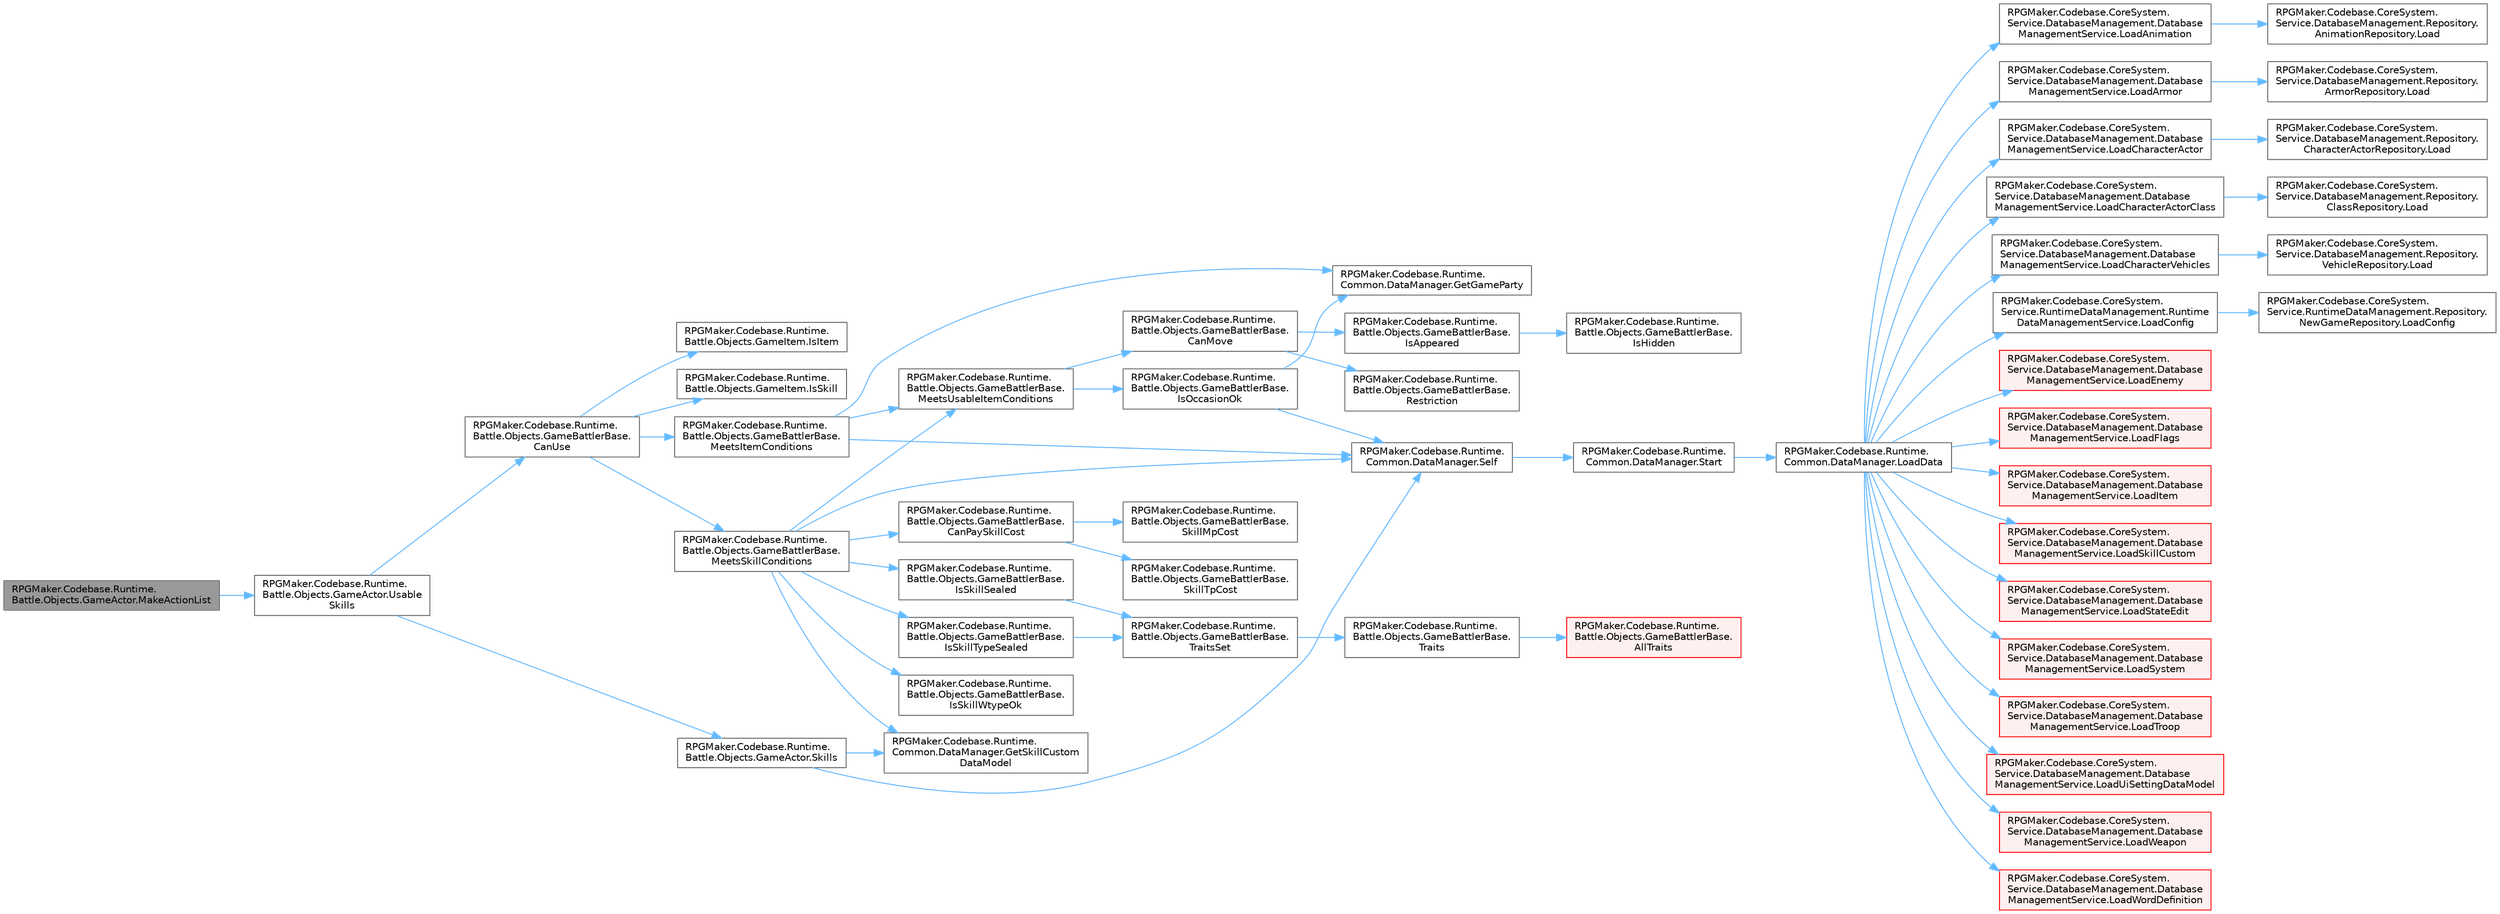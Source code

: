 digraph "RPGMaker.Codebase.Runtime.Battle.Objects.GameActor.MakeActionList"
{
 // LATEX_PDF_SIZE
  bgcolor="transparent";
  edge [fontname=Helvetica,fontsize=10,labelfontname=Helvetica,labelfontsize=10];
  node [fontname=Helvetica,fontsize=10,shape=box,height=0.2,width=0.4];
  rankdir="LR";
  Node1 [id="Node000001",label="RPGMaker.Codebase.Runtime.\lBattle.Objects.GameActor.MakeActionList",height=0.2,width=0.4,color="gray40", fillcolor="grey60", style="filled", fontcolor="black",tooltip="😁 行動の配列を生成して返す"];
  Node1 -> Node2 [id="edge1_Node000001_Node000002",color="steelblue1",style="solid",tooltip=" "];
  Node2 [id="Node000002",label="RPGMaker.Codebase.Runtime.\lBattle.Objects.GameActor.Usable\lSkills",height=0.2,width=0.4,color="grey40", fillcolor="white", style="filled",URL="$db/dfc/class_r_p_g_maker_1_1_codebase_1_1_runtime_1_1_battle_1_1_objects_1_1_game_actor.html#ac32308fa6f3bc3d26fffbb9dbf90f5cf",tooltip="😁 使用可能なスキルの配列を返す"];
  Node2 -> Node3 [id="edge2_Node000002_Node000003",color="steelblue1",style="solid",tooltip=" "];
  Node3 [id="Node000003",label="RPGMaker.Codebase.Runtime.\lBattle.Objects.GameBattlerBase.\lCanUse",height=0.2,width=0.4,color="grey40", fillcolor="white", style="filled",URL="$d2/d70/class_r_p_g_maker_1_1_codebase_1_1_runtime_1_1_battle_1_1_objects_1_1_game_battler_base.html#a02180d1225721cb4f62f9cb6943a6862",tooltip="😁 指定アイテムを使用可能か"];
  Node3 -> Node4 [id="edge3_Node000003_Node000004",color="steelblue1",style="solid",tooltip=" "];
  Node4 [id="Node000004",label="RPGMaker.Codebase.Runtime.\lBattle.Objects.GameItem.IsItem",height=0.2,width=0.4,color="grey40", fillcolor="white", style="filled",URL="$df/d31/class_r_p_g_maker_1_1_codebase_1_1_runtime_1_1_battle_1_1_objects_1_1_game_item.html#a35f76cfeaf6620da70f61d673ea7b817",tooltip="😁 アイテムか"];
  Node3 -> Node5 [id="edge4_Node000003_Node000005",color="steelblue1",style="solid",tooltip=" "];
  Node5 [id="Node000005",label="RPGMaker.Codebase.Runtime.\lBattle.Objects.GameItem.IsSkill",height=0.2,width=0.4,color="grey40", fillcolor="white", style="filled",URL="$df/d31/class_r_p_g_maker_1_1_codebase_1_1_runtime_1_1_battle_1_1_objects_1_1_game_item.html#a8e1283e04e639debbf8bcf88527b5b71",tooltip="😁 スキルか"];
  Node3 -> Node6 [id="edge5_Node000003_Node000006",color="steelblue1",style="solid",tooltip=" "];
  Node6 [id="Node000006",label="RPGMaker.Codebase.Runtime.\lBattle.Objects.GameBattlerBase.\lMeetsItemConditions",height=0.2,width=0.4,color="grey40", fillcolor="white", style="filled",URL="$d2/d70/class_r_p_g_maker_1_1_codebase_1_1_runtime_1_1_battle_1_1_objects_1_1_game_battler_base.html#ae73db2a04b164222bb70e03d357761d8",tooltip="😁 指定アイテムが使用可能か"];
  Node6 -> Node7 [id="edge6_Node000006_Node000007",color="steelblue1",style="solid",tooltip=" "];
  Node7 [id="Node000007",label="RPGMaker.Codebase.Runtime.\lCommon.DataManager.GetGameParty",height=0.2,width=0.4,color="grey40", fillcolor="white", style="filled",URL="$d5/d08/class_r_p_g_maker_1_1_codebase_1_1_runtime_1_1_common_1_1_data_manager.html#a51ad2669c15aba611fa704eb84001f8c",tooltip="😁 パーティー取得"];
  Node6 -> Node8 [id="edge7_Node000006_Node000008",color="steelblue1",style="solid",tooltip=" "];
  Node8 [id="Node000008",label="RPGMaker.Codebase.Runtime.\lBattle.Objects.GameBattlerBase.\lMeetsUsableItemConditions",height=0.2,width=0.4,color="grey40", fillcolor="white", style="filled",URL="$d2/d70/class_r_p_g_maker_1_1_codebase_1_1_runtime_1_1_battle_1_1_objects_1_1_game_battler_base.html#aeffeda8e6cb625d746a8229ae5a7ff9f",tooltip="😁 指定アイテムが使用可能か"];
  Node8 -> Node9 [id="edge8_Node000008_Node000009",color="steelblue1",style="solid",tooltip=" "];
  Node9 [id="Node000009",label="RPGMaker.Codebase.Runtime.\lBattle.Objects.GameBattlerBase.\lCanMove",height=0.2,width=0.4,color="grey40", fillcolor="white", style="filled",URL="$d2/d70/class_r_p_g_maker_1_1_codebase_1_1_runtime_1_1_battle_1_1_objects_1_1_game_battler_base.html#a71cfc4475c351a35f1ae422d8f83011e",tooltip="😁 動作可能か"];
  Node9 -> Node10 [id="edge9_Node000009_Node000010",color="steelblue1",style="solid",tooltip=" "];
  Node10 [id="Node000010",label="RPGMaker.Codebase.Runtime.\lBattle.Objects.GameBattlerBase.\lIsAppeared",height=0.2,width=0.4,color="grey40", fillcolor="white", style="filled",URL="$d2/d70/class_r_p_g_maker_1_1_codebase_1_1_runtime_1_1_battle_1_1_objects_1_1_game_battler_base.html#acd49841382f83d27e5380c894ae98c07",tooltip="😁 現れているか"];
  Node10 -> Node11 [id="edge10_Node000010_Node000011",color="steelblue1",style="solid",tooltip=" "];
  Node11 [id="Node000011",label="RPGMaker.Codebase.Runtime.\lBattle.Objects.GameBattlerBase.\lIsHidden",height=0.2,width=0.4,color="grey40", fillcolor="white", style="filled",URL="$d2/d70/class_r_p_g_maker_1_1_codebase_1_1_runtime_1_1_battle_1_1_objects_1_1_game_battler_base.html#ab31a3ef28fe70dd09c18387b9c30946b",tooltip="😁 隠れているか"];
  Node9 -> Node12 [id="edge11_Node000009_Node000012",color="steelblue1",style="solid",tooltip=" "];
  Node12 [id="Node000012",label="RPGMaker.Codebase.Runtime.\lBattle.Objects.GameBattlerBase.\lRestriction",height=0.2,width=0.4,color="grey40", fillcolor="white", style="filled",URL="$d2/d70/class_r_p_g_maker_1_1_codebase_1_1_runtime_1_1_battle_1_1_objects_1_1_game_battler_base.html#aab0fbbc7b5e585c7b86cc5388bf8bc54",tooltip="😁 行動制約の状態を示す値を返す"];
  Node8 -> Node13 [id="edge12_Node000008_Node000013",color="steelblue1",style="solid",tooltip=" "];
  Node13 [id="Node000013",label="RPGMaker.Codebase.Runtime.\lBattle.Objects.GameBattlerBase.\lIsOccasionOk",height=0.2,width=0.4,color="grey40", fillcolor="white", style="filled",URL="$d2/d70/class_r_p_g_maker_1_1_codebase_1_1_runtime_1_1_battle_1_1_objects_1_1_game_battler_base.html#a7b9c5899dcc07010ff17e6f0189a7ddf",tooltip="😁 指定アイテムが使用可能か"];
  Node13 -> Node7 [id="edge13_Node000013_Node000007",color="steelblue1",style="solid",tooltip=" "];
  Node13 -> Node14 [id="edge14_Node000013_Node000014",color="steelblue1",style="solid",tooltip=" "];
  Node14 [id="Node000014",label="RPGMaker.Codebase.Runtime.\lCommon.DataManager.Self",height=0.2,width=0.4,color="grey40", fillcolor="white", style="filled",URL="$d5/d08/class_r_p_g_maker_1_1_codebase_1_1_runtime_1_1_common_1_1_data_manager.html#a8f0a40fd71fe0a873d1905e106299934",tooltip="😁 自身"];
  Node14 -> Node15 [id="edge15_Node000014_Node000015",color="steelblue1",style="solid",tooltip=" "];
  Node15 [id="Node000015",label="RPGMaker.Codebase.Runtime.\lCommon.DataManager.Start",height=0.2,width=0.4,color="grey40", fillcolor="white", style="filled",URL="$d5/d08/class_r_p_g_maker_1_1_codebase_1_1_runtime_1_1_common_1_1_data_manager.html#ace8f5b29b336a071e6383ecdbe0f85c5",tooltip="😁 開始"];
  Node15 -> Node16 [id="edge16_Node000015_Node000016",color="steelblue1",style="solid",tooltip=" "];
  Node16 [id="Node000016",label="RPGMaker.Codebase.Runtime.\lCommon.DataManager.LoadData",height=0.2,width=0.4,color="grey40", fillcolor="white", style="filled",URL="$d5/d08/class_r_p_g_maker_1_1_codebase_1_1_runtime_1_1_common_1_1_data_manager.html#a42e1175b0a1dc3a225503e007043dc86",tooltip="😁 データ読込"];
  Node16 -> Node17 [id="edge17_Node000016_Node000017",color="steelblue1",style="solid",tooltip=" "];
  Node17 [id="Node000017",label="RPGMaker.Codebase.CoreSystem.\lService.DatabaseManagement.Database\lManagementService.LoadAnimation",height=0.2,width=0.4,color="grey40", fillcolor="white", style="filled",URL="$db/db0/class_r_p_g_maker_1_1_codebase_1_1_core_system_1_1_service_1_1_database_management_1_1_database_management_service.html#a24090092bb5f0e3f1a7f6d136a10cd22",tooltip="😁 アニメーション読込"];
  Node17 -> Node18 [id="edge18_Node000017_Node000018",color="steelblue1",style="solid",tooltip=" "];
  Node18 [id="Node000018",label="RPGMaker.Codebase.CoreSystem.\lService.DatabaseManagement.Repository.\lAnimationRepository.Load",height=0.2,width=0.4,color="grey40", fillcolor="white", style="filled",URL="$d5/deb/class_r_p_g_maker_1_1_codebase_1_1_core_system_1_1_service_1_1_database_management_1_1_repository_1_1_animation_repository.html#a57c3d4731e6bfd18e15070a940e881f4",tooltip="😁 読込"];
  Node16 -> Node19 [id="edge19_Node000016_Node000019",color="steelblue1",style="solid",tooltip=" "];
  Node19 [id="Node000019",label="RPGMaker.Codebase.CoreSystem.\lService.DatabaseManagement.Database\lManagementService.LoadArmor",height=0.2,width=0.4,color="grey40", fillcolor="white", style="filled",URL="$db/db0/class_r_p_g_maker_1_1_codebase_1_1_core_system_1_1_service_1_1_database_management_1_1_database_management_service.html#aa2e210bbbaf85d6ed1f74aa1170b786a",tooltip="😁 防具読込"];
  Node19 -> Node20 [id="edge20_Node000019_Node000020",color="steelblue1",style="solid",tooltip=" "];
  Node20 [id="Node000020",label="RPGMaker.Codebase.CoreSystem.\lService.DatabaseManagement.Repository.\lArmorRepository.Load",height=0.2,width=0.4,color="grey40", fillcolor="white", style="filled",URL="$d5/d5e/class_r_p_g_maker_1_1_codebase_1_1_core_system_1_1_service_1_1_database_management_1_1_repository_1_1_armor_repository.html#abae8269b1a2721fce734183fcc5f5205",tooltip="😁 読込"];
  Node16 -> Node21 [id="edge21_Node000016_Node000021",color="steelblue1",style="solid",tooltip=" "];
  Node21 [id="Node000021",label="RPGMaker.Codebase.CoreSystem.\lService.DatabaseManagement.Database\lManagementService.LoadCharacterActor",height=0.2,width=0.4,color="grey40", fillcolor="white", style="filled",URL="$db/db0/class_r_p_g_maker_1_1_codebase_1_1_core_system_1_1_service_1_1_database_management_1_1_database_management_service.html#afa56ff9a916ba5265719f6be7f2330e2",tooltip="😁 キャラクター・アクター読込"];
  Node21 -> Node22 [id="edge22_Node000021_Node000022",color="steelblue1",style="solid",tooltip=" "];
  Node22 [id="Node000022",label="RPGMaker.Codebase.CoreSystem.\lService.DatabaseManagement.Repository.\lCharacterActorRepository.Load",height=0.2,width=0.4,color="grey40", fillcolor="white", style="filled",URL="$dc/d27/class_r_p_g_maker_1_1_codebase_1_1_core_system_1_1_service_1_1_database_management_1_1_repositor67544213d6af3013901ca89c3e4d5d21.html#a922f2ea3a0cd4543a7df7c51ed065242",tooltip="😁 読込"];
  Node16 -> Node23 [id="edge23_Node000016_Node000023",color="steelblue1",style="solid",tooltip=" "];
  Node23 [id="Node000023",label="RPGMaker.Codebase.CoreSystem.\lService.DatabaseManagement.Database\lManagementService.LoadCharacterActorClass",height=0.2,width=0.4,color="grey40", fillcolor="white", style="filled",URL="$db/db0/class_r_p_g_maker_1_1_codebase_1_1_core_system_1_1_service_1_1_database_management_1_1_database_management_service.html#a83d7b02d93737cf99a9e1b670f8fe4ea",tooltip="😁 キャラクター・アクター・クラス読込"];
  Node23 -> Node24 [id="edge24_Node000023_Node000024",color="steelblue1",style="solid",tooltip=" "];
  Node24 [id="Node000024",label="RPGMaker.Codebase.CoreSystem.\lService.DatabaseManagement.Repository.\lClassRepository.Load",height=0.2,width=0.4,color="grey40", fillcolor="white", style="filled",URL="$d5/df3/class_r_p_g_maker_1_1_codebase_1_1_core_system_1_1_service_1_1_database_management_1_1_repository_1_1_class_repository.html#a68866c3982e5015e3aa1d0ff8b0e5767",tooltip="😁 読込"];
  Node16 -> Node25 [id="edge25_Node000016_Node000025",color="steelblue1",style="solid",tooltip=" "];
  Node25 [id="Node000025",label="RPGMaker.Codebase.CoreSystem.\lService.DatabaseManagement.Database\lManagementService.LoadCharacterVehicles",height=0.2,width=0.4,color="grey40", fillcolor="white", style="filled",URL="$db/db0/class_r_p_g_maker_1_1_codebase_1_1_core_system_1_1_service_1_1_database_management_1_1_database_management_service.html#a0b003a876f01ec9a754241a3df3836fc",tooltip="😁 キャラクターの乗り物読込"];
  Node25 -> Node26 [id="edge26_Node000025_Node000026",color="steelblue1",style="solid",tooltip=" "];
  Node26 [id="Node000026",label="RPGMaker.Codebase.CoreSystem.\lService.DatabaseManagement.Repository.\lVehicleRepository.Load",height=0.2,width=0.4,color="grey40", fillcolor="white", style="filled",URL="$dc/dcd/class_r_p_g_maker_1_1_codebase_1_1_core_system_1_1_service_1_1_database_management_1_1_repository_1_1_vehicle_repository.html#a15d84b4ebddf2ff353260ef2473589e6",tooltip="😁 読込"];
  Node16 -> Node27 [id="edge27_Node000016_Node000027",color="steelblue1",style="solid",tooltip=" "];
  Node27 [id="Node000027",label="RPGMaker.Codebase.CoreSystem.\lService.RuntimeDataManagement.Runtime\lDataManagementService.LoadConfig",height=0.2,width=0.4,color="grey40", fillcolor="white", style="filled",URL="$db/d7b/class_r_p_g_maker_1_1_codebase_1_1_core_system_1_1_service_1_1_runtime_data_management_1_1_runtime_data_management_service.html#a5d406eddf4f7129bc0a84639c9bffcbd",tooltip="😁 設定読込"];
  Node27 -> Node28 [id="edge28_Node000027_Node000028",color="steelblue1",style="solid",tooltip=" "];
  Node28 [id="Node000028",label="RPGMaker.Codebase.CoreSystem.\lService.RuntimeDataManagement.Repository.\lNewGameRepository.LoadConfig",height=0.2,width=0.4,color="grey40", fillcolor="white", style="filled",URL="$d5/d7b/class_r_p_g_maker_1_1_codebase_1_1_core_system_1_1_service_1_1_runtime_data_management_1_1_repository_1_1_new_game_repository.html#a49734fde3bf86a845b6d4757ac5a250c",tooltip="😁 configの読み込み"];
  Node16 -> Node29 [id="edge29_Node000016_Node000029",color="steelblue1",style="solid",tooltip=" "];
  Node29 [id="Node000029",label="RPGMaker.Codebase.CoreSystem.\lService.DatabaseManagement.Database\lManagementService.LoadEnemy",height=0.2,width=0.4,color="red", fillcolor="#FFF0F0", style="filled",URL="$db/db0/class_r_p_g_maker_1_1_codebase_1_1_core_system_1_1_service_1_1_database_management_1_1_database_management_service.html#a56946e6c58a5ec0f4641533476d5982c",tooltip="😁 敵読込"];
  Node16 -> Node31 [id="edge30_Node000016_Node000031",color="steelblue1",style="solid",tooltip=" "];
  Node31 [id="Node000031",label="RPGMaker.Codebase.CoreSystem.\lService.DatabaseManagement.Database\lManagementService.LoadFlags",height=0.2,width=0.4,color="red", fillcolor="#FFF0F0", style="filled",URL="$db/db0/class_r_p_g_maker_1_1_codebase_1_1_core_system_1_1_service_1_1_database_management_1_1_database_management_service.html#a5eb2954667a7f994c25194d12c5a2602",tooltip="😁 フラグ読込"];
  Node16 -> Node35 [id="edge31_Node000016_Node000035",color="steelblue1",style="solid",tooltip=" "];
  Node35 [id="Node000035",label="RPGMaker.Codebase.CoreSystem.\lService.DatabaseManagement.Database\lManagementService.LoadItem",height=0.2,width=0.4,color="red", fillcolor="#FFF0F0", style="filled",URL="$db/db0/class_r_p_g_maker_1_1_codebase_1_1_core_system_1_1_service_1_1_database_management_1_1_database_management_service.html#a0447e9903c05f13e630c3523647e80a4",tooltip="😁 アイテム読込"];
  Node16 -> Node37 [id="edge32_Node000016_Node000037",color="steelblue1",style="solid",tooltip=" "];
  Node37 [id="Node000037",label="RPGMaker.Codebase.CoreSystem.\lService.DatabaseManagement.Database\lManagementService.LoadSkillCustom",height=0.2,width=0.4,color="red", fillcolor="#FFF0F0", style="filled",URL="$db/db0/class_r_p_g_maker_1_1_codebase_1_1_core_system_1_1_service_1_1_database_management_1_1_database_management_service.html#a10afc5f75507a17db5197e23a2cdd4cc",tooltip="😁 スキル・カスタム読込"];
  Node16 -> Node39 [id="edge33_Node000016_Node000039",color="steelblue1",style="solid",tooltip=" "];
  Node39 [id="Node000039",label="RPGMaker.Codebase.CoreSystem.\lService.DatabaseManagement.Database\lManagementService.LoadStateEdit",height=0.2,width=0.4,color="red", fillcolor="#FFF0F0", style="filled",URL="$db/db0/class_r_p_g_maker_1_1_codebase_1_1_core_system_1_1_service_1_1_database_management_1_1_database_management_service.html#a2fa87c0d4f1431414d67e4943a14ae56",tooltip="😁 状態編集読込"];
  Node16 -> Node41 [id="edge34_Node000016_Node000041",color="steelblue1",style="solid",tooltip=" "];
  Node41 [id="Node000041",label="RPGMaker.Codebase.CoreSystem.\lService.DatabaseManagement.Database\lManagementService.LoadSystem",height=0.2,width=0.4,color="red", fillcolor="#FFF0F0", style="filled",URL="$db/db0/class_r_p_g_maker_1_1_codebase_1_1_core_system_1_1_service_1_1_database_management_1_1_database_management_service.html#ab14ced87348b79b244d7a5d975e80d25",tooltip="😁 ロード・システム"];
  Node16 -> Node44 [id="edge35_Node000016_Node000044",color="steelblue1",style="solid",tooltip=" "];
  Node44 [id="Node000044",label="RPGMaker.Codebase.CoreSystem.\lService.DatabaseManagement.Database\lManagementService.LoadTroop",height=0.2,width=0.4,color="red", fillcolor="#FFF0F0", style="filled",URL="$db/db0/class_r_p_g_maker_1_1_codebase_1_1_core_system_1_1_service_1_1_database_management_1_1_database_management_service.html#a3f54f10563c3611839ddd3dfa5b65c13",tooltip="😁 部隊読込"];
  Node16 -> Node46 [id="edge36_Node000016_Node000046",color="steelblue1",style="solid",tooltip=" "];
  Node46 [id="Node000046",label="RPGMaker.Codebase.CoreSystem.\lService.DatabaseManagement.Database\lManagementService.LoadUiSettingDataModel",height=0.2,width=0.4,color="red", fillcolor="#FFF0F0", style="filled",URL="$db/db0/class_r_p_g_maker_1_1_codebase_1_1_core_system_1_1_service_1_1_database_management_1_1_database_management_service.html#ad73cc18191cf3d29c31d27f90e712965",tooltip="😁 ユーザー・インターフェース設定データ・モデル読込"];
  Node16 -> Node48 [id="edge37_Node000016_Node000048",color="steelblue1",style="solid",tooltip=" "];
  Node48 [id="Node000048",label="RPGMaker.Codebase.CoreSystem.\lService.DatabaseManagement.Database\lManagementService.LoadWeapon",height=0.2,width=0.4,color="red", fillcolor="#FFF0F0", style="filled",URL="$db/db0/class_r_p_g_maker_1_1_codebase_1_1_core_system_1_1_service_1_1_database_management_1_1_database_management_service.html#a14b53a047484b6c81f8e570ff47134af",tooltip="😁 武器読込"];
  Node16 -> Node50 [id="edge38_Node000016_Node000050",color="steelblue1",style="solid",tooltip=" "];
  Node50 [id="Node000050",label="RPGMaker.Codebase.CoreSystem.\lService.DatabaseManagement.Database\lManagementService.LoadWordDefinition",height=0.2,width=0.4,color="red", fillcolor="#FFF0F0", style="filled",URL="$db/db0/class_r_p_g_maker_1_1_codebase_1_1_core_system_1_1_service_1_1_database_management_1_1_database_management_service.html#a293b136d822c9c73495b354502306eb1",tooltip="😁 単語定義読込"];
  Node6 -> Node14 [id="edge39_Node000006_Node000014",color="steelblue1",style="solid",tooltip=" "];
  Node3 -> Node52 [id="edge40_Node000003_Node000052",color="steelblue1",style="solid",tooltip=" "];
  Node52 [id="Node000052",label="RPGMaker.Codebase.Runtime.\lBattle.Objects.GameBattlerBase.\lMeetsSkillConditions",height=0.2,width=0.4,color="grey40", fillcolor="white", style="filled",URL="$d2/d70/class_r_p_g_maker_1_1_codebase_1_1_runtime_1_1_battle_1_1_objects_1_1_game_battler_base.html#a90ef6e10bb3853b21d99011a91532be5",tooltip="😁 指定スキルを使用可能か"];
  Node52 -> Node53 [id="edge41_Node000052_Node000053",color="steelblue1",style="solid",tooltip=" "];
  Node53 [id="Node000053",label="RPGMaker.Codebase.Runtime.\lBattle.Objects.GameBattlerBase.\lCanPaySkillCost",height=0.2,width=0.4,color="grey40", fillcolor="white", style="filled",URL="$d2/d70/class_r_p_g_maker_1_1_codebase_1_1_runtime_1_1_battle_1_1_objects_1_1_game_battler_base.html#a19d8ba90a7c10fbe329e75143edbb5d8",tooltip="😁 指定スキルの動作可能か"];
  Node53 -> Node54 [id="edge42_Node000053_Node000054",color="steelblue1",style="solid",tooltip=" "];
  Node54 [id="Node000054",label="RPGMaker.Codebase.Runtime.\lBattle.Objects.GameBattlerBase.\lSkillMpCost",height=0.2,width=0.4,color="grey40", fillcolor="white", style="filled",URL="$d2/d70/class_r_p_g_maker_1_1_codebase_1_1_runtime_1_1_battle_1_1_objects_1_1_game_battler_base.html#adf5281c85e621a30dbfcc13279da67e3",tooltip="😁 指定スキルに必要なMPを返す"];
  Node53 -> Node55 [id="edge43_Node000053_Node000055",color="steelblue1",style="solid",tooltip=" "];
  Node55 [id="Node000055",label="RPGMaker.Codebase.Runtime.\lBattle.Objects.GameBattlerBase.\lSkillTpCost",height=0.2,width=0.4,color="grey40", fillcolor="white", style="filled",URL="$d2/d70/class_r_p_g_maker_1_1_codebase_1_1_runtime_1_1_battle_1_1_objects_1_1_game_battler_base.html#af098469bac7d11b49bb04e884c9a0fbd",tooltip="😁 指定スキルに必要なTPを返す"];
  Node52 -> Node56 [id="edge44_Node000052_Node000056",color="steelblue1",style="solid",tooltip=" "];
  Node56 [id="Node000056",label="RPGMaker.Codebase.Runtime.\lCommon.DataManager.GetSkillCustom\lDataModel",height=0.2,width=0.4,color="grey40", fillcolor="white", style="filled",URL="$d5/d08/class_r_p_g_maker_1_1_codebase_1_1_runtime_1_1_common_1_1_data_manager.html#ac155884922972284514d23ccb2aeee86",tooltip="😁 スキル・カスタム・データ・モデル取得"];
  Node52 -> Node57 [id="edge45_Node000052_Node000057",color="steelblue1",style="solid",tooltip=" "];
  Node57 [id="Node000057",label="RPGMaker.Codebase.Runtime.\lBattle.Objects.GameBattlerBase.\lIsSkillSealed",height=0.2,width=0.4,color="grey40", fillcolor="white", style="filled",URL="$d2/d70/class_r_p_g_maker_1_1_codebase_1_1_runtime_1_1_battle_1_1_objects_1_1_game_battler_base.html#aaf86d2a993c5f6d21a113820a516012f",tooltip="😁 指定スキルタイプが[スキル - スキル封印]か"];
  Node57 -> Node58 [id="edge46_Node000057_Node000058",color="steelblue1",style="solid",tooltip=" "];
  Node58 [id="Node000058",label="RPGMaker.Codebase.Runtime.\lBattle.Objects.GameBattlerBase.\lTraitsSet",height=0.2,width=0.4,color="grey40", fillcolor="white", style="filled",URL="$d2/d70/class_r_p_g_maker_1_1_codebase_1_1_runtime_1_1_battle_1_1_objects_1_1_game_battler_base.html#ab0042628012c80745050ad57b96fd488",tooltip="😁 指定特徴コード(TRAIT_定数)の、特徴IDの配列を返す"];
  Node58 -> Node59 [id="edge47_Node000058_Node000059",color="steelblue1",style="solid",tooltip=" "];
  Node59 [id="Node000059",label="RPGMaker.Codebase.Runtime.\lBattle.Objects.GameBattlerBase.\lTraits",height=0.2,width=0.4,color="grey40", fillcolor="white", style="filled",URL="$d2/d70/class_r_p_g_maker_1_1_codebase_1_1_runtime_1_1_battle_1_1_objects_1_1_game_battler_base.html#a27445f43d81cd74592da289cbc4c323c",tooltip="😁 指定特徴コード(TRAIT_定数)の特徴を返す"];
  Node59 -> Node60 [id="edge48_Node000059_Node000060",color="steelblue1",style="solid",tooltip=" "];
  Node60 [id="Node000060",label="RPGMaker.Codebase.Runtime.\lBattle.Objects.GameBattlerBase.\lAllTraits",height=0.2,width=0.4,color="red", fillcolor="#FFF0F0", style="filled",URL="$d2/d70/class_r_p_g_maker_1_1_codebase_1_1_runtime_1_1_battle_1_1_objects_1_1_game_battler_base.html#ab6046bf7b712d78dfb60ac99f83e2b9d",tooltip="😁 全特徴を配列で返す"];
  Node52 -> Node63 [id="edge49_Node000052_Node000063",color="steelblue1",style="solid",tooltip=" "];
  Node63 [id="Node000063",label="RPGMaker.Codebase.Runtime.\lBattle.Objects.GameBattlerBase.\lIsSkillTypeSealed",height=0.2,width=0.4,color="grey40", fillcolor="white", style="filled",URL="$d2/d70/class_r_p_g_maker_1_1_codebase_1_1_runtime_1_1_battle_1_1_objects_1_1_game_battler_base.html#a78483090c3dc1a1dfda94d633c3fad2a",tooltip="😁 指定スキルタイプが [スキル - スキルタイプ封印]されているか"];
  Node63 -> Node58 [id="edge50_Node000063_Node000058",color="steelblue1",style="solid",tooltip=" "];
  Node52 -> Node64 [id="edge51_Node000052_Node000064",color="steelblue1",style="solid",tooltip=" "];
  Node64 [id="Node000064",label="RPGMaker.Codebase.Runtime.\lBattle.Objects.GameBattlerBase.\lIsSkillWtypeOk",height=0.2,width=0.4,color="grey40", fillcolor="white", style="filled",URL="$d2/d70/class_r_p_g_maker_1_1_codebase_1_1_runtime_1_1_battle_1_1_objects_1_1_game_battler_base.html#a0c48f36143070e04e34fc4b8c2ebeabd",tooltip="😁 指定スキルの発動条件に合う装備をしているか"];
  Node52 -> Node8 [id="edge52_Node000052_Node000008",color="steelblue1",style="solid",tooltip=" "];
  Node52 -> Node14 [id="edge53_Node000052_Node000014",color="steelblue1",style="solid",tooltip=" "];
  Node2 -> Node65 [id="edge54_Node000002_Node000065",color="steelblue1",style="solid",tooltip=" "];
  Node65 [id="Node000065",label="RPGMaker.Codebase.Runtime.\lBattle.Objects.GameActor.Skills",height=0.2,width=0.4,color="grey40", fillcolor="white", style="filled",URL="$db/dfc/class_r_p_g_maker_1_1_codebase_1_1_runtime_1_1_battle_1_1_objects_1_1_game_actor.html#a9d2a5daef74ba39b341fe8ce35e4a71f",tooltip="😁 [スキル]の配列"];
  Node65 -> Node56 [id="edge55_Node000065_Node000056",color="steelblue1",style="solid",tooltip=" "];
  Node65 -> Node14 [id="edge56_Node000065_Node000014",color="steelblue1",style="solid",tooltip=" "];
}
